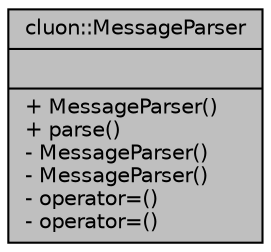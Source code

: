 digraph "cluon::MessageParser"
{
 // LATEX_PDF_SIZE
  edge [fontname="Helvetica",fontsize="10",labelfontname="Helvetica",labelfontsize="10"];
  node [fontname="Helvetica",fontsize="10",shape=record];
  Node1 [label="{cluon::MessageParser\n||+ MessageParser()\l+ parse()\l- MessageParser()\l- MessageParser()\l- operator=()\l- operator=()\l}",height=0.2,width=0.4,color="black", fillcolor="grey75", style="filled", fontcolor="black",tooltip=" "];
}
